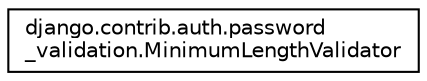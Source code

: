 digraph "Graphical Class Hierarchy"
{
 // LATEX_PDF_SIZE
  edge [fontname="Helvetica",fontsize="10",labelfontname="Helvetica",labelfontsize="10"];
  node [fontname="Helvetica",fontsize="10",shape=record];
  rankdir="LR";
  Node0 [label="django.contrib.auth.password\l_validation.MinimumLengthValidator",height=0.2,width=0.4,color="black", fillcolor="white", style="filled",URL="$classdjango_1_1contrib_1_1auth_1_1password__validation_1_1_minimum_length_validator.html",tooltip=" "];
}
